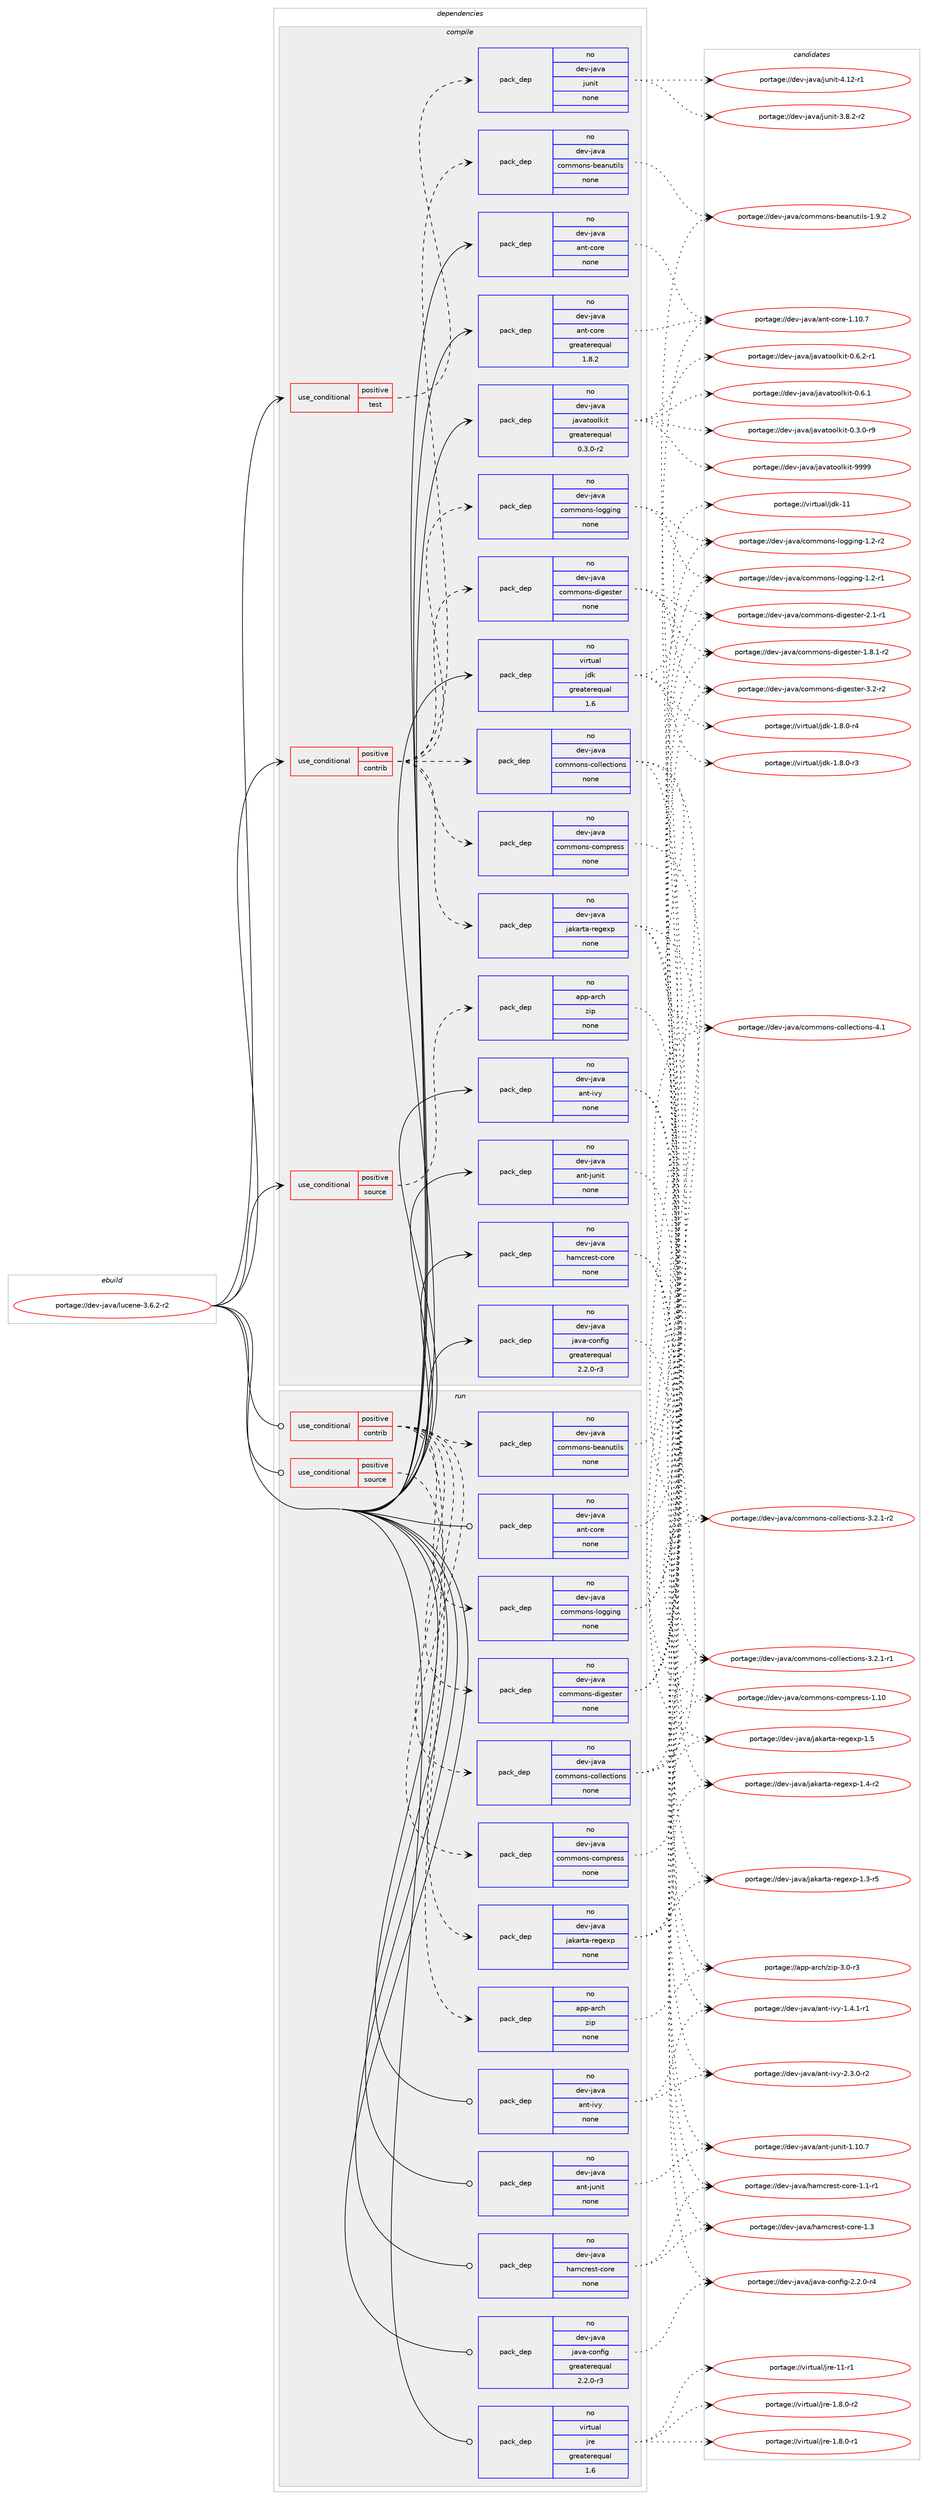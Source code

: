 digraph prolog {

# *************
# Graph options
# *************

newrank=true;
concentrate=true;
compound=true;
graph [rankdir=LR,fontname=Helvetica,fontsize=10,ranksep=1.5];#, ranksep=2.5, nodesep=0.2];
edge  [arrowhead=vee];
node  [fontname=Helvetica,fontsize=10];

# **********
# The ebuild
# **********

subgraph cluster_leftcol {
color=gray;
rank=same;
label=<<i>ebuild</i>>;
id [label="portage://dev-java/lucene-3.6.2-r2", color=red, width=4, href="../dev-java/lucene-3.6.2-r2.svg"];
}

# ****************
# The dependencies
# ****************

subgraph cluster_midcol {
color=gray;
label=<<i>dependencies</i>>;
subgraph cluster_compile {
fillcolor="#eeeeee";
style=filled;
label=<<i>compile</i>>;
subgraph cond129549 {
dependency528210 [label=<<TABLE BORDER="0" CELLBORDER="1" CELLSPACING="0" CELLPADDING="4"><TR><TD ROWSPAN="3" CELLPADDING="10">use_conditional</TD></TR><TR><TD>positive</TD></TR><TR><TD>contrib</TD></TR></TABLE>>, shape=none, color=red];
subgraph pack393051 {
dependency528211 [label=<<TABLE BORDER="0" CELLBORDER="1" CELLSPACING="0" CELLPADDING="4" WIDTH="220"><TR><TD ROWSPAN="6" CELLPADDING="30">pack_dep</TD></TR><TR><TD WIDTH="110">no</TD></TR><TR><TD>dev-java</TD></TR><TR><TD>jakarta-regexp</TD></TR><TR><TD>none</TD></TR><TR><TD></TD></TR></TABLE>>, shape=none, color=blue];
}
dependency528210:e -> dependency528211:w [weight=20,style="dashed",arrowhead="vee"];
subgraph pack393052 {
dependency528212 [label=<<TABLE BORDER="0" CELLBORDER="1" CELLSPACING="0" CELLPADDING="4" WIDTH="220"><TR><TD ROWSPAN="6" CELLPADDING="30">pack_dep</TD></TR><TR><TD WIDTH="110">no</TD></TR><TR><TD>dev-java</TD></TR><TR><TD>commons-compress</TD></TR><TR><TD>none</TD></TR><TR><TD></TD></TR></TABLE>>, shape=none, color=blue];
}
dependency528210:e -> dependency528212:w [weight=20,style="dashed",arrowhead="vee"];
subgraph pack393053 {
dependency528213 [label=<<TABLE BORDER="0" CELLBORDER="1" CELLSPACING="0" CELLPADDING="4" WIDTH="220"><TR><TD ROWSPAN="6" CELLPADDING="30">pack_dep</TD></TR><TR><TD WIDTH="110">no</TD></TR><TR><TD>dev-java</TD></TR><TR><TD>commons-collections</TD></TR><TR><TD>none</TD></TR><TR><TD></TD></TR></TABLE>>, shape=none, color=blue];
}
dependency528210:e -> dependency528213:w [weight=20,style="dashed",arrowhead="vee"];
subgraph pack393054 {
dependency528214 [label=<<TABLE BORDER="0" CELLBORDER="1" CELLSPACING="0" CELLPADDING="4" WIDTH="220"><TR><TD ROWSPAN="6" CELLPADDING="30">pack_dep</TD></TR><TR><TD WIDTH="110">no</TD></TR><TR><TD>dev-java</TD></TR><TR><TD>commons-digester</TD></TR><TR><TD>none</TD></TR><TR><TD></TD></TR></TABLE>>, shape=none, color=blue];
}
dependency528210:e -> dependency528214:w [weight=20,style="dashed",arrowhead="vee"];
subgraph pack393055 {
dependency528215 [label=<<TABLE BORDER="0" CELLBORDER="1" CELLSPACING="0" CELLPADDING="4" WIDTH="220"><TR><TD ROWSPAN="6" CELLPADDING="30">pack_dep</TD></TR><TR><TD WIDTH="110">no</TD></TR><TR><TD>dev-java</TD></TR><TR><TD>commons-logging</TD></TR><TR><TD>none</TD></TR><TR><TD></TD></TR></TABLE>>, shape=none, color=blue];
}
dependency528210:e -> dependency528215:w [weight=20,style="dashed",arrowhead="vee"];
subgraph pack393056 {
dependency528216 [label=<<TABLE BORDER="0" CELLBORDER="1" CELLSPACING="0" CELLPADDING="4" WIDTH="220"><TR><TD ROWSPAN="6" CELLPADDING="30">pack_dep</TD></TR><TR><TD WIDTH="110">no</TD></TR><TR><TD>dev-java</TD></TR><TR><TD>commons-beanutils</TD></TR><TR><TD>none</TD></TR><TR><TD></TD></TR></TABLE>>, shape=none, color=blue];
}
dependency528210:e -> dependency528216:w [weight=20,style="dashed",arrowhead="vee"];
}
id:e -> dependency528210:w [weight=20,style="solid",arrowhead="vee"];
subgraph cond129550 {
dependency528217 [label=<<TABLE BORDER="0" CELLBORDER="1" CELLSPACING="0" CELLPADDING="4"><TR><TD ROWSPAN="3" CELLPADDING="10">use_conditional</TD></TR><TR><TD>positive</TD></TR><TR><TD>source</TD></TR></TABLE>>, shape=none, color=red];
subgraph pack393057 {
dependency528218 [label=<<TABLE BORDER="0" CELLBORDER="1" CELLSPACING="0" CELLPADDING="4" WIDTH="220"><TR><TD ROWSPAN="6" CELLPADDING="30">pack_dep</TD></TR><TR><TD WIDTH="110">no</TD></TR><TR><TD>app-arch</TD></TR><TR><TD>zip</TD></TR><TR><TD>none</TD></TR><TR><TD></TD></TR></TABLE>>, shape=none, color=blue];
}
dependency528217:e -> dependency528218:w [weight=20,style="dashed",arrowhead="vee"];
}
id:e -> dependency528217:w [weight=20,style="solid",arrowhead="vee"];
subgraph cond129551 {
dependency528219 [label=<<TABLE BORDER="0" CELLBORDER="1" CELLSPACING="0" CELLPADDING="4"><TR><TD ROWSPAN="3" CELLPADDING="10">use_conditional</TD></TR><TR><TD>positive</TD></TR><TR><TD>test</TD></TR></TABLE>>, shape=none, color=red];
subgraph pack393058 {
dependency528220 [label=<<TABLE BORDER="0" CELLBORDER="1" CELLSPACING="0" CELLPADDING="4" WIDTH="220"><TR><TD ROWSPAN="6" CELLPADDING="30">pack_dep</TD></TR><TR><TD WIDTH="110">no</TD></TR><TR><TD>dev-java</TD></TR><TR><TD>junit</TD></TR><TR><TD>none</TD></TR><TR><TD></TD></TR></TABLE>>, shape=none, color=blue];
}
dependency528219:e -> dependency528220:w [weight=20,style="dashed",arrowhead="vee"];
}
id:e -> dependency528219:w [weight=20,style="solid",arrowhead="vee"];
subgraph pack393059 {
dependency528221 [label=<<TABLE BORDER="0" CELLBORDER="1" CELLSPACING="0" CELLPADDING="4" WIDTH="220"><TR><TD ROWSPAN="6" CELLPADDING="30">pack_dep</TD></TR><TR><TD WIDTH="110">no</TD></TR><TR><TD>dev-java</TD></TR><TR><TD>ant-core</TD></TR><TR><TD>greaterequal</TD></TR><TR><TD>1.8.2</TD></TR></TABLE>>, shape=none, color=blue];
}
id:e -> dependency528221:w [weight=20,style="solid",arrowhead="vee"];
subgraph pack393060 {
dependency528222 [label=<<TABLE BORDER="0" CELLBORDER="1" CELLSPACING="0" CELLPADDING="4" WIDTH="220"><TR><TD ROWSPAN="6" CELLPADDING="30">pack_dep</TD></TR><TR><TD WIDTH="110">no</TD></TR><TR><TD>dev-java</TD></TR><TR><TD>ant-core</TD></TR><TR><TD>none</TD></TR><TR><TD></TD></TR></TABLE>>, shape=none, color=blue];
}
id:e -> dependency528222:w [weight=20,style="solid",arrowhead="vee"];
subgraph pack393061 {
dependency528223 [label=<<TABLE BORDER="0" CELLBORDER="1" CELLSPACING="0" CELLPADDING="4" WIDTH="220"><TR><TD ROWSPAN="6" CELLPADDING="30">pack_dep</TD></TR><TR><TD WIDTH="110">no</TD></TR><TR><TD>dev-java</TD></TR><TR><TD>ant-ivy</TD></TR><TR><TD>none</TD></TR><TR><TD></TD></TR></TABLE>>, shape=none, color=blue];
}
id:e -> dependency528223:w [weight=20,style="solid",arrowhead="vee"];
subgraph pack393062 {
dependency528224 [label=<<TABLE BORDER="0" CELLBORDER="1" CELLSPACING="0" CELLPADDING="4" WIDTH="220"><TR><TD ROWSPAN="6" CELLPADDING="30">pack_dep</TD></TR><TR><TD WIDTH="110">no</TD></TR><TR><TD>dev-java</TD></TR><TR><TD>ant-junit</TD></TR><TR><TD>none</TD></TR><TR><TD></TD></TR></TABLE>>, shape=none, color=blue];
}
id:e -> dependency528224:w [weight=20,style="solid",arrowhead="vee"];
subgraph pack393063 {
dependency528225 [label=<<TABLE BORDER="0" CELLBORDER="1" CELLSPACING="0" CELLPADDING="4" WIDTH="220"><TR><TD ROWSPAN="6" CELLPADDING="30">pack_dep</TD></TR><TR><TD WIDTH="110">no</TD></TR><TR><TD>dev-java</TD></TR><TR><TD>hamcrest-core</TD></TR><TR><TD>none</TD></TR><TR><TD></TD></TR></TABLE>>, shape=none, color=blue];
}
id:e -> dependency528225:w [weight=20,style="solid",arrowhead="vee"];
subgraph pack393064 {
dependency528226 [label=<<TABLE BORDER="0" CELLBORDER="1" CELLSPACING="0" CELLPADDING="4" WIDTH="220"><TR><TD ROWSPAN="6" CELLPADDING="30">pack_dep</TD></TR><TR><TD WIDTH="110">no</TD></TR><TR><TD>dev-java</TD></TR><TR><TD>java-config</TD></TR><TR><TD>greaterequal</TD></TR><TR><TD>2.2.0-r3</TD></TR></TABLE>>, shape=none, color=blue];
}
id:e -> dependency528226:w [weight=20,style="solid",arrowhead="vee"];
subgraph pack393065 {
dependency528227 [label=<<TABLE BORDER="0" CELLBORDER="1" CELLSPACING="0" CELLPADDING="4" WIDTH="220"><TR><TD ROWSPAN="6" CELLPADDING="30">pack_dep</TD></TR><TR><TD WIDTH="110">no</TD></TR><TR><TD>dev-java</TD></TR><TR><TD>javatoolkit</TD></TR><TR><TD>greaterequal</TD></TR><TR><TD>0.3.0-r2</TD></TR></TABLE>>, shape=none, color=blue];
}
id:e -> dependency528227:w [weight=20,style="solid",arrowhead="vee"];
subgraph pack393066 {
dependency528228 [label=<<TABLE BORDER="0" CELLBORDER="1" CELLSPACING="0" CELLPADDING="4" WIDTH="220"><TR><TD ROWSPAN="6" CELLPADDING="30">pack_dep</TD></TR><TR><TD WIDTH="110">no</TD></TR><TR><TD>virtual</TD></TR><TR><TD>jdk</TD></TR><TR><TD>greaterequal</TD></TR><TR><TD>1.6</TD></TR></TABLE>>, shape=none, color=blue];
}
id:e -> dependency528228:w [weight=20,style="solid",arrowhead="vee"];
}
subgraph cluster_compileandrun {
fillcolor="#eeeeee";
style=filled;
label=<<i>compile and run</i>>;
}
subgraph cluster_run {
fillcolor="#eeeeee";
style=filled;
label=<<i>run</i>>;
subgraph cond129552 {
dependency528229 [label=<<TABLE BORDER="0" CELLBORDER="1" CELLSPACING="0" CELLPADDING="4"><TR><TD ROWSPAN="3" CELLPADDING="10">use_conditional</TD></TR><TR><TD>positive</TD></TR><TR><TD>contrib</TD></TR></TABLE>>, shape=none, color=red];
subgraph pack393067 {
dependency528230 [label=<<TABLE BORDER="0" CELLBORDER="1" CELLSPACING="0" CELLPADDING="4" WIDTH="220"><TR><TD ROWSPAN="6" CELLPADDING="30">pack_dep</TD></TR><TR><TD WIDTH="110">no</TD></TR><TR><TD>dev-java</TD></TR><TR><TD>jakarta-regexp</TD></TR><TR><TD>none</TD></TR><TR><TD></TD></TR></TABLE>>, shape=none, color=blue];
}
dependency528229:e -> dependency528230:w [weight=20,style="dashed",arrowhead="vee"];
subgraph pack393068 {
dependency528231 [label=<<TABLE BORDER="0" CELLBORDER="1" CELLSPACING="0" CELLPADDING="4" WIDTH="220"><TR><TD ROWSPAN="6" CELLPADDING="30">pack_dep</TD></TR><TR><TD WIDTH="110">no</TD></TR><TR><TD>dev-java</TD></TR><TR><TD>commons-compress</TD></TR><TR><TD>none</TD></TR><TR><TD></TD></TR></TABLE>>, shape=none, color=blue];
}
dependency528229:e -> dependency528231:w [weight=20,style="dashed",arrowhead="vee"];
subgraph pack393069 {
dependency528232 [label=<<TABLE BORDER="0" CELLBORDER="1" CELLSPACING="0" CELLPADDING="4" WIDTH="220"><TR><TD ROWSPAN="6" CELLPADDING="30">pack_dep</TD></TR><TR><TD WIDTH="110">no</TD></TR><TR><TD>dev-java</TD></TR><TR><TD>commons-collections</TD></TR><TR><TD>none</TD></TR><TR><TD></TD></TR></TABLE>>, shape=none, color=blue];
}
dependency528229:e -> dependency528232:w [weight=20,style="dashed",arrowhead="vee"];
subgraph pack393070 {
dependency528233 [label=<<TABLE BORDER="0" CELLBORDER="1" CELLSPACING="0" CELLPADDING="4" WIDTH="220"><TR><TD ROWSPAN="6" CELLPADDING="30">pack_dep</TD></TR><TR><TD WIDTH="110">no</TD></TR><TR><TD>dev-java</TD></TR><TR><TD>commons-digester</TD></TR><TR><TD>none</TD></TR><TR><TD></TD></TR></TABLE>>, shape=none, color=blue];
}
dependency528229:e -> dependency528233:w [weight=20,style="dashed",arrowhead="vee"];
subgraph pack393071 {
dependency528234 [label=<<TABLE BORDER="0" CELLBORDER="1" CELLSPACING="0" CELLPADDING="4" WIDTH="220"><TR><TD ROWSPAN="6" CELLPADDING="30">pack_dep</TD></TR><TR><TD WIDTH="110">no</TD></TR><TR><TD>dev-java</TD></TR><TR><TD>commons-logging</TD></TR><TR><TD>none</TD></TR><TR><TD></TD></TR></TABLE>>, shape=none, color=blue];
}
dependency528229:e -> dependency528234:w [weight=20,style="dashed",arrowhead="vee"];
subgraph pack393072 {
dependency528235 [label=<<TABLE BORDER="0" CELLBORDER="1" CELLSPACING="0" CELLPADDING="4" WIDTH="220"><TR><TD ROWSPAN="6" CELLPADDING="30">pack_dep</TD></TR><TR><TD WIDTH="110">no</TD></TR><TR><TD>dev-java</TD></TR><TR><TD>commons-beanutils</TD></TR><TR><TD>none</TD></TR><TR><TD></TD></TR></TABLE>>, shape=none, color=blue];
}
dependency528229:e -> dependency528235:w [weight=20,style="dashed",arrowhead="vee"];
}
id:e -> dependency528229:w [weight=20,style="solid",arrowhead="odot"];
subgraph cond129553 {
dependency528236 [label=<<TABLE BORDER="0" CELLBORDER="1" CELLSPACING="0" CELLPADDING="4"><TR><TD ROWSPAN="3" CELLPADDING="10">use_conditional</TD></TR><TR><TD>positive</TD></TR><TR><TD>source</TD></TR></TABLE>>, shape=none, color=red];
subgraph pack393073 {
dependency528237 [label=<<TABLE BORDER="0" CELLBORDER="1" CELLSPACING="0" CELLPADDING="4" WIDTH="220"><TR><TD ROWSPAN="6" CELLPADDING="30">pack_dep</TD></TR><TR><TD WIDTH="110">no</TD></TR><TR><TD>app-arch</TD></TR><TR><TD>zip</TD></TR><TR><TD>none</TD></TR><TR><TD></TD></TR></TABLE>>, shape=none, color=blue];
}
dependency528236:e -> dependency528237:w [weight=20,style="dashed",arrowhead="vee"];
}
id:e -> dependency528236:w [weight=20,style="solid",arrowhead="odot"];
subgraph pack393074 {
dependency528238 [label=<<TABLE BORDER="0" CELLBORDER="1" CELLSPACING="0" CELLPADDING="4" WIDTH="220"><TR><TD ROWSPAN="6" CELLPADDING="30">pack_dep</TD></TR><TR><TD WIDTH="110">no</TD></TR><TR><TD>dev-java</TD></TR><TR><TD>ant-core</TD></TR><TR><TD>none</TD></TR><TR><TD></TD></TR></TABLE>>, shape=none, color=blue];
}
id:e -> dependency528238:w [weight=20,style="solid",arrowhead="odot"];
subgraph pack393075 {
dependency528239 [label=<<TABLE BORDER="0" CELLBORDER="1" CELLSPACING="0" CELLPADDING="4" WIDTH="220"><TR><TD ROWSPAN="6" CELLPADDING="30">pack_dep</TD></TR><TR><TD WIDTH="110">no</TD></TR><TR><TD>dev-java</TD></TR><TR><TD>ant-ivy</TD></TR><TR><TD>none</TD></TR><TR><TD></TD></TR></TABLE>>, shape=none, color=blue];
}
id:e -> dependency528239:w [weight=20,style="solid",arrowhead="odot"];
subgraph pack393076 {
dependency528240 [label=<<TABLE BORDER="0" CELLBORDER="1" CELLSPACING="0" CELLPADDING="4" WIDTH="220"><TR><TD ROWSPAN="6" CELLPADDING="30">pack_dep</TD></TR><TR><TD WIDTH="110">no</TD></TR><TR><TD>dev-java</TD></TR><TR><TD>ant-junit</TD></TR><TR><TD>none</TD></TR><TR><TD></TD></TR></TABLE>>, shape=none, color=blue];
}
id:e -> dependency528240:w [weight=20,style="solid",arrowhead="odot"];
subgraph pack393077 {
dependency528241 [label=<<TABLE BORDER="0" CELLBORDER="1" CELLSPACING="0" CELLPADDING="4" WIDTH="220"><TR><TD ROWSPAN="6" CELLPADDING="30">pack_dep</TD></TR><TR><TD WIDTH="110">no</TD></TR><TR><TD>dev-java</TD></TR><TR><TD>hamcrest-core</TD></TR><TR><TD>none</TD></TR><TR><TD></TD></TR></TABLE>>, shape=none, color=blue];
}
id:e -> dependency528241:w [weight=20,style="solid",arrowhead="odot"];
subgraph pack393078 {
dependency528242 [label=<<TABLE BORDER="0" CELLBORDER="1" CELLSPACING="0" CELLPADDING="4" WIDTH="220"><TR><TD ROWSPAN="6" CELLPADDING="30">pack_dep</TD></TR><TR><TD WIDTH="110">no</TD></TR><TR><TD>dev-java</TD></TR><TR><TD>java-config</TD></TR><TR><TD>greaterequal</TD></TR><TR><TD>2.2.0-r3</TD></TR></TABLE>>, shape=none, color=blue];
}
id:e -> dependency528242:w [weight=20,style="solid",arrowhead="odot"];
subgraph pack393079 {
dependency528243 [label=<<TABLE BORDER="0" CELLBORDER="1" CELLSPACING="0" CELLPADDING="4" WIDTH="220"><TR><TD ROWSPAN="6" CELLPADDING="30">pack_dep</TD></TR><TR><TD WIDTH="110">no</TD></TR><TR><TD>virtual</TD></TR><TR><TD>jre</TD></TR><TR><TD>greaterequal</TD></TR><TR><TD>1.6</TD></TR></TABLE>>, shape=none, color=blue];
}
id:e -> dependency528243:w [weight=20,style="solid",arrowhead="odot"];
}
}

# **************
# The candidates
# **************

subgraph cluster_choices {
rank=same;
color=gray;
label=<<i>candidates</i>>;

subgraph choice393051 {
color=black;
nodesep=1;
choice100101118451069711897471069710797114116974511410110310112011245494653 [label="portage://dev-java/jakarta-regexp-1.5", color=red, width=4,href="../dev-java/jakarta-regexp-1.5.svg"];
choice1001011184510697118974710697107971141169745114101103101120112454946524511450 [label="portage://dev-java/jakarta-regexp-1.4-r2", color=red, width=4,href="../dev-java/jakarta-regexp-1.4-r2.svg"];
choice1001011184510697118974710697107971141169745114101103101120112454946514511453 [label="portage://dev-java/jakarta-regexp-1.3-r5", color=red, width=4,href="../dev-java/jakarta-regexp-1.3-r5.svg"];
dependency528211:e -> choice100101118451069711897471069710797114116974511410110310112011245494653:w [style=dotted,weight="100"];
dependency528211:e -> choice1001011184510697118974710697107971141169745114101103101120112454946524511450:w [style=dotted,weight="100"];
dependency528211:e -> choice1001011184510697118974710697107971141169745114101103101120112454946514511453:w [style=dotted,weight="100"];
}
subgraph choice393052 {
color=black;
nodesep=1;
choice100101118451069711897479911110910911111011545991111091121141011151154549464948 [label="portage://dev-java/commons-compress-1.10", color=red, width=4,href="../dev-java/commons-compress-1.10.svg"];
dependency528212:e -> choice100101118451069711897479911110910911111011545991111091121141011151154549464948:w [style=dotted,weight="100"];
}
subgraph choice393053 {
color=black;
nodesep=1;
choice100101118451069711897479911110910911111011545991111081081019911610511111011545524649 [label="portage://dev-java/commons-collections-4.1", color=red, width=4,href="../dev-java/commons-collections-4.1.svg"];
choice10010111845106971189747991111091091111101154599111108108101991161051111101154551465046494511450 [label="portage://dev-java/commons-collections-3.2.1-r2", color=red, width=4,href="../dev-java/commons-collections-3.2.1-r2.svg"];
choice10010111845106971189747991111091091111101154599111108108101991161051111101154551465046494511449 [label="portage://dev-java/commons-collections-3.2.1-r1", color=red, width=4,href="../dev-java/commons-collections-3.2.1-r1.svg"];
dependency528213:e -> choice100101118451069711897479911110910911111011545991111081081019911610511111011545524649:w [style=dotted,weight="100"];
dependency528213:e -> choice10010111845106971189747991111091091111101154599111108108101991161051111101154551465046494511450:w [style=dotted,weight="100"];
dependency528213:e -> choice10010111845106971189747991111091091111101154599111108108101991161051111101154551465046494511449:w [style=dotted,weight="100"];
}
subgraph choice393054 {
color=black;
nodesep=1;
choice100101118451069711897479911110910911111011545100105103101115116101114455146504511450 [label="portage://dev-java/commons-digester-3.2-r2", color=red, width=4,href="../dev-java/commons-digester-3.2-r2.svg"];
choice100101118451069711897479911110910911111011545100105103101115116101114455046494511449 [label="portage://dev-java/commons-digester-2.1-r1", color=red, width=4,href="../dev-java/commons-digester-2.1-r1.svg"];
choice1001011184510697118974799111109109111110115451001051031011151161011144549465646494511450 [label="portage://dev-java/commons-digester-1.8.1-r2", color=red, width=4,href="../dev-java/commons-digester-1.8.1-r2.svg"];
dependency528214:e -> choice100101118451069711897479911110910911111011545100105103101115116101114455146504511450:w [style=dotted,weight="100"];
dependency528214:e -> choice100101118451069711897479911110910911111011545100105103101115116101114455046494511449:w [style=dotted,weight="100"];
dependency528214:e -> choice1001011184510697118974799111109109111110115451001051031011151161011144549465646494511450:w [style=dotted,weight="100"];
}
subgraph choice393055 {
color=black;
nodesep=1;
choice100101118451069711897479911110910911111011545108111103103105110103454946504511450 [label="portage://dev-java/commons-logging-1.2-r2", color=red, width=4,href="../dev-java/commons-logging-1.2-r2.svg"];
choice100101118451069711897479911110910911111011545108111103103105110103454946504511449 [label="portage://dev-java/commons-logging-1.2-r1", color=red, width=4,href="../dev-java/commons-logging-1.2-r1.svg"];
dependency528215:e -> choice100101118451069711897479911110910911111011545108111103103105110103454946504511450:w [style=dotted,weight="100"];
dependency528215:e -> choice100101118451069711897479911110910911111011545108111103103105110103454946504511449:w [style=dotted,weight="100"];
}
subgraph choice393056 {
color=black;
nodesep=1;
choice1001011184510697118974799111109109111110115459810197110117116105108115454946574650 [label="portage://dev-java/commons-beanutils-1.9.2", color=red, width=4,href="../dev-java/commons-beanutils-1.9.2.svg"];
dependency528216:e -> choice1001011184510697118974799111109109111110115459810197110117116105108115454946574650:w [style=dotted,weight="100"];
}
subgraph choice393057 {
color=black;
nodesep=1;
choice9711211245971149910447122105112455146484511451 [label="portage://app-arch/zip-3.0-r3", color=red, width=4,href="../app-arch/zip-3.0-r3.svg"];
dependency528218:e -> choice9711211245971149910447122105112455146484511451:w [style=dotted,weight="100"];
}
subgraph choice393058 {
color=black;
nodesep=1;
choice1001011184510697118974710611711010511645524649504511449 [label="portage://dev-java/junit-4.12-r1", color=red, width=4,href="../dev-java/junit-4.12-r1.svg"];
choice100101118451069711897471061171101051164551465646504511450 [label="portage://dev-java/junit-3.8.2-r2", color=red, width=4,href="../dev-java/junit-3.8.2-r2.svg"];
dependency528220:e -> choice1001011184510697118974710611711010511645524649504511449:w [style=dotted,weight="100"];
dependency528220:e -> choice100101118451069711897471061171101051164551465646504511450:w [style=dotted,weight="100"];
}
subgraph choice393059 {
color=black;
nodesep=1;
choice1001011184510697118974797110116459911111410145494649484655 [label="portage://dev-java/ant-core-1.10.7", color=red, width=4,href="../dev-java/ant-core-1.10.7.svg"];
dependency528221:e -> choice1001011184510697118974797110116459911111410145494649484655:w [style=dotted,weight="100"];
}
subgraph choice393060 {
color=black;
nodesep=1;
choice1001011184510697118974797110116459911111410145494649484655 [label="portage://dev-java/ant-core-1.10.7", color=red, width=4,href="../dev-java/ant-core-1.10.7.svg"];
dependency528222:e -> choice1001011184510697118974797110116459911111410145494649484655:w [style=dotted,weight="100"];
}
subgraph choice393061 {
color=black;
nodesep=1;
choice1001011184510697118974797110116451051181214550465146484511450 [label="portage://dev-java/ant-ivy-2.3.0-r2", color=red, width=4,href="../dev-java/ant-ivy-2.3.0-r2.svg"];
choice1001011184510697118974797110116451051181214549465246494511449 [label="portage://dev-java/ant-ivy-1.4.1-r1", color=red, width=4,href="../dev-java/ant-ivy-1.4.1-r1.svg"];
dependency528223:e -> choice1001011184510697118974797110116451051181214550465146484511450:w [style=dotted,weight="100"];
dependency528223:e -> choice1001011184510697118974797110116451051181214549465246494511449:w [style=dotted,weight="100"];
}
subgraph choice393062 {
color=black;
nodesep=1;
choice10010111845106971189747971101164510611711010511645494649484655 [label="portage://dev-java/ant-junit-1.10.7", color=red, width=4,href="../dev-java/ant-junit-1.10.7.svg"];
dependency528224:e -> choice10010111845106971189747971101164510611711010511645494649484655:w [style=dotted,weight="100"];
}
subgraph choice393063 {
color=black;
nodesep=1;
choice100101118451069711897471049710999114101115116459911111410145494651 [label="portage://dev-java/hamcrest-core-1.3", color=red, width=4,href="../dev-java/hamcrest-core-1.3.svg"];
choice1001011184510697118974710497109991141011151164599111114101454946494511449 [label="portage://dev-java/hamcrest-core-1.1-r1", color=red, width=4,href="../dev-java/hamcrest-core-1.1-r1.svg"];
dependency528225:e -> choice100101118451069711897471049710999114101115116459911111410145494651:w [style=dotted,weight="100"];
dependency528225:e -> choice1001011184510697118974710497109991141011151164599111114101454946494511449:w [style=dotted,weight="100"];
}
subgraph choice393064 {
color=black;
nodesep=1;
choice10010111845106971189747106971189745991111101021051034550465046484511452 [label="portage://dev-java/java-config-2.2.0-r4", color=red, width=4,href="../dev-java/java-config-2.2.0-r4.svg"];
dependency528226:e -> choice10010111845106971189747106971189745991111101021051034550465046484511452:w [style=dotted,weight="100"];
}
subgraph choice393065 {
color=black;
nodesep=1;
choice1001011184510697118974710697118971161111111081071051164557575757 [label="portage://dev-java/javatoolkit-9999", color=red, width=4,href="../dev-java/javatoolkit-9999.svg"];
choice1001011184510697118974710697118971161111111081071051164548465446504511449 [label="portage://dev-java/javatoolkit-0.6.2-r1", color=red, width=4,href="../dev-java/javatoolkit-0.6.2-r1.svg"];
choice100101118451069711897471069711897116111111108107105116454846544649 [label="portage://dev-java/javatoolkit-0.6.1", color=red, width=4,href="../dev-java/javatoolkit-0.6.1.svg"];
choice1001011184510697118974710697118971161111111081071051164548465146484511457 [label="portage://dev-java/javatoolkit-0.3.0-r9", color=red, width=4,href="../dev-java/javatoolkit-0.3.0-r9.svg"];
dependency528227:e -> choice1001011184510697118974710697118971161111111081071051164557575757:w [style=dotted,weight="100"];
dependency528227:e -> choice1001011184510697118974710697118971161111111081071051164548465446504511449:w [style=dotted,weight="100"];
dependency528227:e -> choice100101118451069711897471069711897116111111108107105116454846544649:w [style=dotted,weight="100"];
dependency528227:e -> choice1001011184510697118974710697118971161111111081071051164548465146484511457:w [style=dotted,weight="100"];
}
subgraph choice393066 {
color=black;
nodesep=1;
choice1181051141161179710847106100107454949 [label="portage://virtual/jdk-11", color=red, width=4,href="../virtual/jdk-11.svg"];
choice11810511411611797108471061001074549465646484511452 [label="portage://virtual/jdk-1.8.0-r4", color=red, width=4,href="../virtual/jdk-1.8.0-r4.svg"];
choice11810511411611797108471061001074549465646484511451 [label="portage://virtual/jdk-1.8.0-r3", color=red, width=4,href="../virtual/jdk-1.8.0-r3.svg"];
dependency528228:e -> choice1181051141161179710847106100107454949:w [style=dotted,weight="100"];
dependency528228:e -> choice11810511411611797108471061001074549465646484511452:w [style=dotted,weight="100"];
dependency528228:e -> choice11810511411611797108471061001074549465646484511451:w [style=dotted,weight="100"];
}
subgraph choice393067 {
color=black;
nodesep=1;
choice100101118451069711897471069710797114116974511410110310112011245494653 [label="portage://dev-java/jakarta-regexp-1.5", color=red, width=4,href="../dev-java/jakarta-regexp-1.5.svg"];
choice1001011184510697118974710697107971141169745114101103101120112454946524511450 [label="portage://dev-java/jakarta-regexp-1.4-r2", color=red, width=4,href="../dev-java/jakarta-regexp-1.4-r2.svg"];
choice1001011184510697118974710697107971141169745114101103101120112454946514511453 [label="portage://dev-java/jakarta-regexp-1.3-r5", color=red, width=4,href="../dev-java/jakarta-regexp-1.3-r5.svg"];
dependency528230:e -> choice100101118451069711897471069710797114116974511410110310112011245494653:w [style=dotted,weight="100"];
dependency528230:e -> choice1001011184510697118974710697107971141169745114101103101120112454946524511450:w [style=dotted,weight="100"];
dependency528230:e -> choice1001011184510697118974710697107971141169745114101103101120112454946514511453:w [style=dotted,weight="100"];
}
subgraph choice393068 {
color=black;
nodesep=1;
choice100101118451069711897479911110910911111011545991111091121141011151154549464948 [label="portage://dev-java/commons-compress-1.10", color=red, width=4,href="../dev-java/commons-compress-1.10.svg"];
dependency528231:e -> choice100101118451069711897479911110910911111011545991111091121141011151154549464948:w [style=dotted,weight="100"];
}
subgraph choice393069 {
color=black;
nodesep=1;
choice100101118451069711897479911110910911111011545991111081081019911610511111011545524649 [label="portage://dev-java/commons-collections-4.1", color=red, width=4,href="../dev-java/commons-collections-4.1.svg"];
choice10010111845106971189747991111091091111101154599111108108101991161051111101154551465046494511450 [label="portage://dev-java/commons-collections-3.2.1-r2", color=red, width=4,href="../dev-java/commons-collections-3.2.1-r2.svg"];
choice10010111845106971189747991111091091111101154599111108108101991161051111101154551465046494511449 [label="portage://dev-java/commons-collections-3.2.1-r1", color=red, width=4,href="../dev-java/commons-collections-3.2.1-r1.svg"];
dependency528232:e -> choice100101118451069711897479911110910911111011545991111081081019911610511111011545524649:w [style=dotted,weight="100"];
dependency528232:e -> choice10010111845106971189747991111091091111101154599111108108101991161051111101154551465046494511450:w [style=dotted,weight="100"];
dependency528232:e -> choice10010111845106971189747991111091091111101154599111108108101991161051111101154551465046494511449:w [style=dotted,weight="100"];
}
subgraph choice393070 {
color=black;
nodesep=1;
choice100101118451069711897479911110910911111011545100105103101115116101114455146504511450 [label="portage://dev-java/commons-digester-3.2-r2", color=red, width=4,href="../dev-java/commons-digester-3.2-r2.svg"];
choice100101118451069711897479911110910911111011545100105103101115116101114455046494511449 [label="portage://dev-java/commons-digester-2.1-r1", color=red, width=4,href="../dev-java/commons-digester-2.1-r1.svg"];
choice1001011184510697118974799111109109111110115451001051031011151161011144549465646494511450 [label="portage://dev-java/commons-digester-1.8.1-r2", color=red, width=4,href="../dev-java/commons-digester-1.8.1-r2.svg"];
dependency528233:e -> choice100101118451069711897479911110910911111011545100105103101115116101114455146504511450:w [style=dotted,weight="100"];
dependency528233:e -> choice100101118451069711897479911110910911111011545100105103101115116101114455046494511449:w [style=dotted,weight="100"];
dependency528233:e -> choice1001011184510697118974799111109109111110115451001051031011151161011144549465646494511450:w [style=dotted,weight="100"];
}
subgraph choice393071 {
color=black;
nodesep=1;
choice100101118451069711897479911110910911111011545108111103103105110103454946504511450 [label="portage://dev-java/commons-logging-1.2-r2", color=red, width=4,href="../dev-java/commons-logging-1.2-r2.svg"];
choice100101118451069711897479911110910911111011545108111103103105110103454946504511449 [label="portage://dev-java/commons-logging-1.2-r1", color=red, width=4,href="../dev-java/commons-logging-1.2-r1.svg"];
dependency528234:e -> choice100101118451069711897479911110910911111011545108111103103105110103454946504511450:w [style=dotted,weight="100"];
dependency528234:e -> choice100101118451069711897479911110910911111011545108111103103105110103454946504511449:w [style=dotted,weight="100"];
}
subgraph choice393072 {
color=black;
nodesep=1;
choice1001011184510697118974799111109109111110115459810197110117116105108115454946574650 [label="portage://dev-java/commons-beanutils-1.9.2", color=red, width=4,href="../dev-java/commons-beanutils-1.9.2.svg"];
dependency528235:e -> choice1001011184510697118974799111109109111110115459810197110117116105108115454946574650:w [style=dotted,weight="100"];
}
subgraph choice393073 {
color=black;
nodesep=1;
choice9711211245971149910447122105112455146484511451 [label="portage://app-arch/zip-3.0-r3", color=red, width=4,href="../app-arch/zip-3.0-r3.svg"];
dependency528237:e -> choice9711211245971149910447122105112455146484511451:w [style=dotted,weight="100"];
}
subgraph choice393074 {
color=black;
nodesep=1;
choice1001011184510697118974797110116459911111410145494649484655 [label="portage://dev-java/ant-core-1.10.7", color=red, width=4,href="../dev-java/ant-core-1.10.7.svg"];
dependency528238:e -> choice1001011184510697118974797110116459911111410145494649484655:w [style=dotted,weight="100"];
}
subgraph choice393075 {
color=black;
nodesep=1;
choice1001011184510697118974797110116451051181214550465146484511450 [label="portage://dev-java/ant-ivy-2.3.0-r2", color=red, width=4,href="../dev-java/ant-ivy-2.3.0-r2.svg"];
choice1001011184510697118974797110116451051181214549465246494511449 [label="portage://dev-java/ant-ivy-1.4.1-r1", color=red, width=4,href="../dev-java/ant-ivy-1.4.1-r1.svg"];
dependency528239:e -> choice1001011184510697118974797110116451051181214550465146484511450:w [style=dotted,weight="100"];
dependency528239:e -> choice1001011184510697118974797110116451051181214549465246494511449:w [style=dotted,weight="100"];
}
subgraph choice393076 {
color=black;
nodesep=1;
choice10010111845106971189747971101164510611711010511645494649484655 [label="portage://dev-java/ant-junit-1.10.7", color=red, width=4,href="../dev-java/ant-junit-1.10.7.svg"];
dependency528240:e -> choice10010111845106971189747971101164510611711010511645494649484655:w [style=dotted,weight="100"];
}
subgraph choice393077 {
color=black;
nodesep=1;
choice100101118451069711897471049710999114101115116459911111410145494651 [label="portage://dev-java/hamcrest-core-1.3", color=red, width=4,href="../dev-java/hamcrest-core-1.3.svg"];
choice1001011184510697118974710497109991141011151164599111114101454946494511449 [label="portage://dev-java/hamcrest-core-1.1-r1", color=red, width=4,href="../dev-java/hamcrest-core-1.1-r1.svg"];
dependency528241:e -> choice100101118451069711897471049710999114101115116459911111410145494651:w [style=dotted,weight="100"];
dependency528241:e -> choice1001011184510697118974710497109991141011151164599111114101454946494511449:w [style=dotted,weight="100"];
}
subgraph choice393078 {
color=black;
nodesep=1;
choice10010111845106971189747106971189745991111101021051034550465046484511452 [label="portage://dev-java/java-config-2.2.0-r4", color=red, width=4,href="../dev-java/java-config-2.2.0-r4.svg"];
dependency528242:e -> choice10010111845106971189747106971189745991111101021051034550465046484511452:w [style=dotted,weight="100"];
}
subgraph choice393079 {
color=black;
nodesep=1;
choice11810511411611797108471061141014549494511449 [label="portage://virtual/jre-11-r1", color=red, width=4,href="../virtual/jre-11-r1.svg"];
choice11810511411611797108471061141014549465646484511450 [label="portage://virtual/jre-1.8.0-r2", color=red, width=4,href="../virtual/jre-1.8.0-r2.svg"];
choice11810511411611797108471061141014549465646484511449 [label="portage://virtual/jre-1.8.0-r1", color=red, width=4,href="../virtual/jre-1.8.0-r1.svg"];
dependency528243:e -> choice11810511411611797108471061141014549494511449:w [style=dotted,weight="100"];
dependency528243:e -> choice11810511411611797108471061141014549465646484511450:w [style=dotted,weight="100"];
dependency528243:e -> choice11810511411611797108471061141014549465646484511449:w [style=dotted,weight="100"];
}
}

}
